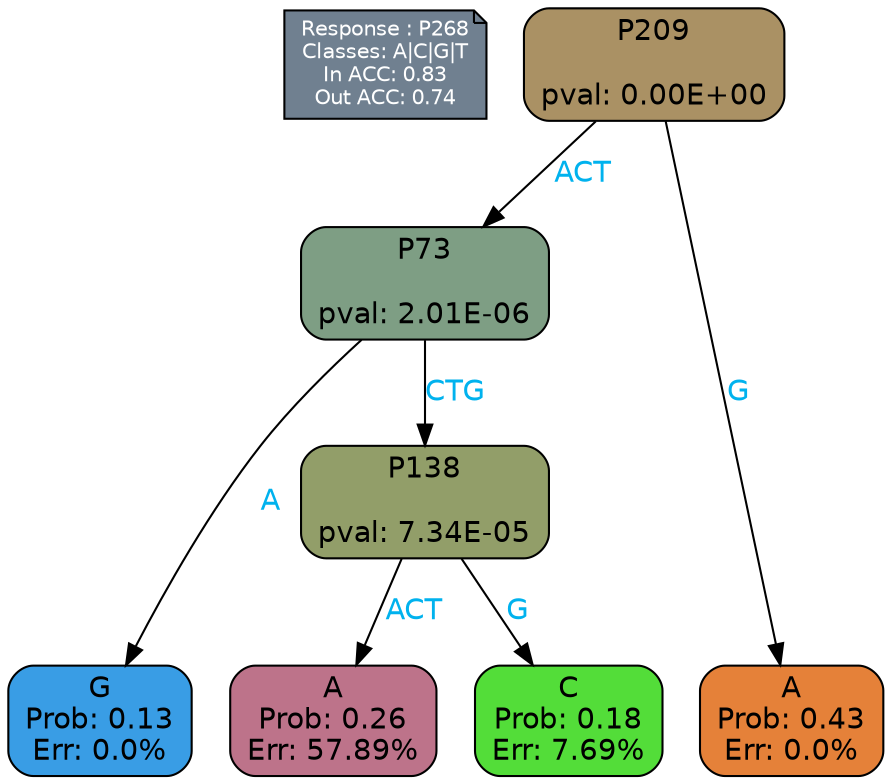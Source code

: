 digraph Tree {
node [shape=box, style="filled, rounded", color="black", fontname=helvetica] ;
graph [ranksep=equally, splines=polylines, bgcolor=transparent, dpi=600] ;
edge [fontname=helvetica] ;
LEGEND [label="Response : P268
Classes: A|C|G|T
In ACC: 0.83
Out ACC: 0.74
",shape=note,align=left,style=filled,fillcolor="slategray",fontcolor="white",fontsize=10];1 [label="P209

pval: 0.00E+00", fillcolor="#aa9164"] ;
2 [label="P73

pval: 2.01E-06", fillcolor="#7e9e84"] ;
3 [label="G
Prob: 0.13
Err: 0.0%", fillcolor="#399de5"] ;
4 [label="P138

pval: 7.34E-05", fillcolor="#929e69"] ;
5 [label="A
Prob: 0.26
Err: 57.89%", fillcolor="#bd738a"] ;
6 [label="C
Prob: 0.18
Err: 7.69%", fillcolor="#53dd39"] ;
7 [label="A
Prob: 0.43
Err: 0.0%", fillcolor="#e58139"] ;
1 -> 2 [label="ACT",fontcolor=deepskyblue2] ;
1 -> 7 [label="G",fontcolor=deepskyblue2] ;
2 -> 3 [label="A",fontcolor=deepskyblue2] ;
2 -> 4 [label="CTG",fontcolor=deepskyblue2] ;
4 -> 5 [label="ACT",fontcolor=deepskyblue2] ;
4 -> 6 [label="G",fontcolor=deepskyblue2] ;
{rank = same; 3;5;6;7;}{rank = same; LEGEND;1;}}